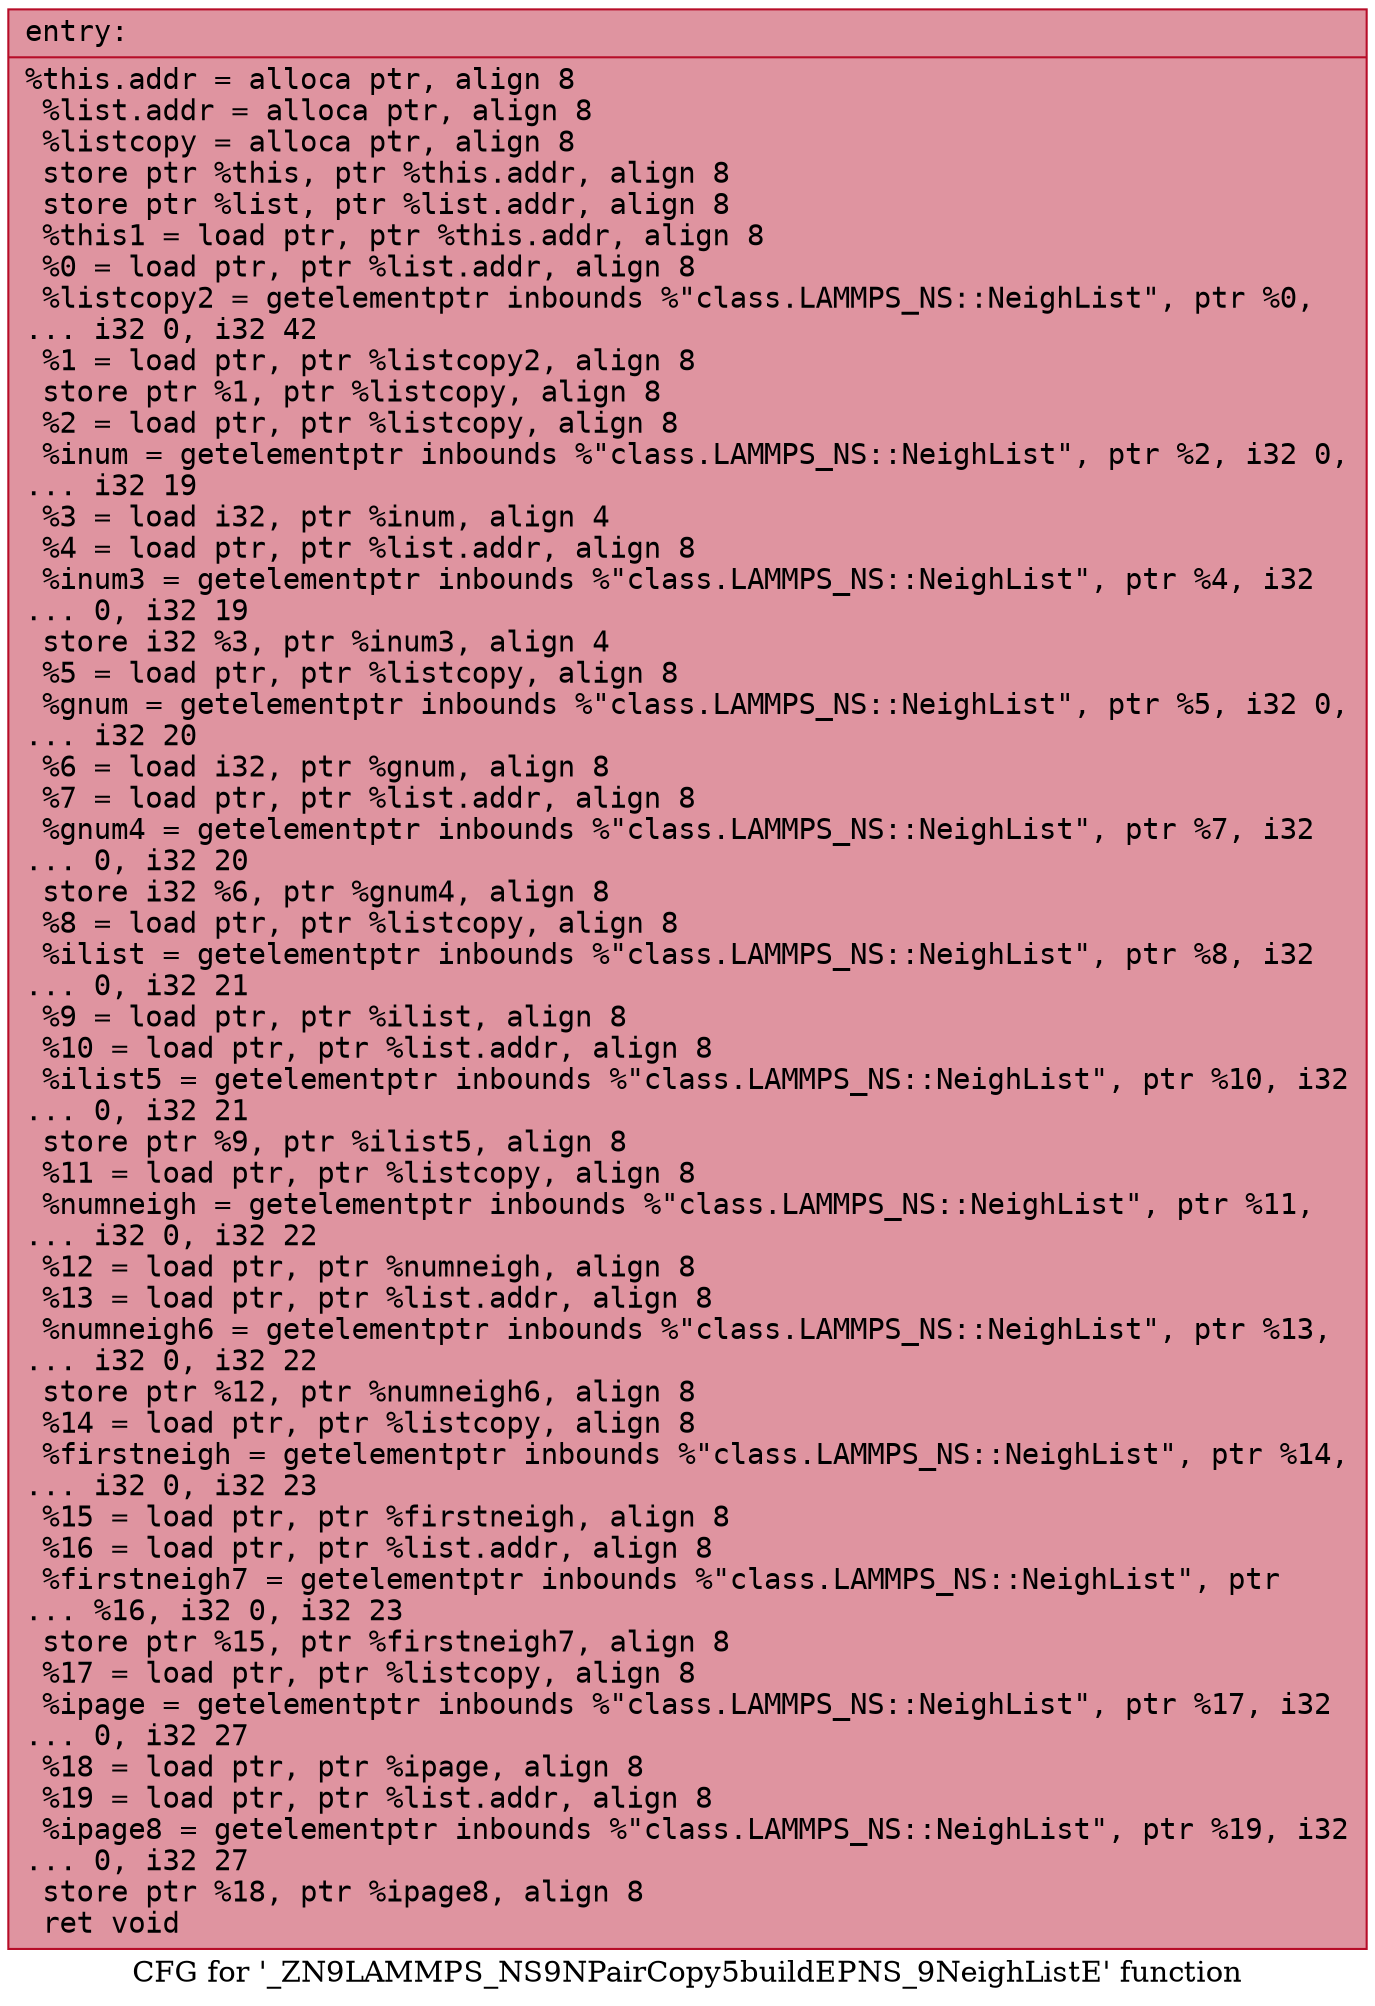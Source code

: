 digraph "CFG for '_ZN9LAMMPS_NS9NPairCopy5buildEPNS_9NeighListE' function" {
	label="CFG for '_ZN9LAMMPS_NS9NPairCopy5buildEPNS_9NeighListE' function";

	Node0x55d8a32d75e0 [shape=record,color="#b70d28ff", style=filled, fillcolor="#b70d2870" fontname="Courier",label="{entry:\l|  %this.addr = alloca ptr, align 8\l  %list.addr = alloca ptr, align 8\l  %listcopy = alloca ptr, align 8\l  store ptr %this, ptr %this.addr, align 8\l  store ptr %list, ptr %list.addr, align 8\l  %this1 = load ptr, ptr %this.addr, align 8\l  %0 = load ptr, ptr %list.addr, align 8\l  %listcopy2 = getelementptr inbounds %\"class.LAMMPS_NS::NeighList\", ptr %0,\l... i32 0, i32 42\l  %1 = load ptr, ptr %listcopy2, align 8\l  store ptr %1, ptr %listcopy, align 8\l  %2 = load ptr, ptr %listcopy, align 8\l  %inum = getelementptr inbounds %\"class.LAMMPS_NS::NeighList\", ptr %2, i32 0,\l... i32 19\l  %3 = load i32, ptr %inum, align 4\l  %4 = load ptr, ptr %list.addr, align 8\l  %inum3 = getelementptr inbounds %\"class.LAMMPS_NS::NeighList\", ptr %4, i32\l... 0, i32 19\l  store i32 %3, ptr %inum3, align 4\l  %5 = load ptr, ptr %listcopy, align 8\l  %gnum = getelementptr inbounds %\"class.LAMMPS_NS::NeighList\", ptr %5, i32 0,\l... i32 20\l  %6 = load i32, ptr %gnum, align 8\l  %7 = load ptr, ptr %list.addr, align 8\l  %gnum4 = getelementptr inbounds %\"class.LAMMPS_NS::NeighList\", ptr %7, i32\l... 0, i32 20\l  store i32 %6, ptr %gnum4, align 8\l  %8 = load ptr, ptr %listcopy, align 8\l  %ilist = getelementptr inbounds %\"class.LAMMPS_NS::NeighList\", ptr %8, i32\l... 0, i32 21\l  %9 = load ptr, ptr %ilist, align 8\l  %10 = load ptr, ptr %list.addr, align 8\l  %ilist5 = getelementptr inbounds %\"class.LAMMPS_NS::NeighList\", ptr %10, i32\l... 0, i32 21\l  store ptr %9, ptr %ilist5, align 8\l  %11 = load ptr, ptr %listcopy, align 8\l  %numneigh = getelementptr inbounds %\"class.LAMMPS_NS::NeighList\", ptr %11,\l... i32 0, i32 22\l  %12 = load ptr, ptr %numneigh, align 8\l  %13 = load ptr, ptr %list.addr, align 8\l  %numneigh6 = getelementptr inbounds %\"class.LAMMPS_NS::NeighList\", ptr %13,\l... i32 0, i32 22\l  store ptr %12, ptr %numneigh6, align 8\l  %14 = load ptr, ptr %listcopy, align 8\l  %firstneigh = getelementptr inbounds %\"class.LAMMPS_NS::NeighList\", ptr %14,\l... i32 0, i32 23\l  %15 = load ptr, ptr %firstneigh, align 8\l  %16 = load ptr, ptr %list.addr, align 8\l  %firstneigh7 = getelementptr inbounds %\"class.LAMMPS_NS::NeighList\", ptr\l... %16, i32 0, i32 23\l  store ptr %15, ptr %firstneigh7, align 8\l  %17 = load ptr, ptr %listcopy, align 8\l  %ipage = getelementptr inbounds %\"class.LAMMPS_NS::NeighList\", ptr %17, i32\l... 0, i32 27\l  %18 = load ptr, ptr %ipage, align 8\l  %19 = load ptr, ptr %list.addr, align 8\l  %ipage8 = getelementptr inbounds %\"class.LAMMPS_NS::NeighList\", ptr %19, i32\l... 0, i32 27\l  store ptr %18, ptr %ipage8, align 8\l  ret void\l}"];
}
